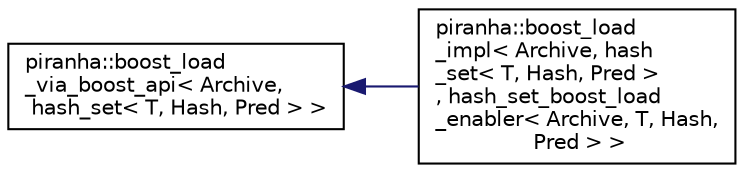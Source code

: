 digraph "Graphical Class Hierarchy"
{
  edge [fontname="Helvetica",fontsize="10",labelfontname="Helvetica",labelfontsize="10"];
  node [fontname="Helvetica",fontsize="10",shape=record];
  rankdir="LR";
  Node0 [label="piranha::boost_load\l_via_boost_api\< Archive,\l hash_set\< T, Hash, Pred \> \>",height=0.2,width=0.4,color="black", fillcolor="white", style="filled",URL="$structpiranha_1_1boost__load__via__boost__api.html"];
  Node0 -> Node1 [dir="back",color="midnightblue",fontsize="10",style="solid",fontname="Helvetica"];
  Node1 [label="piranha::boost_load\l_impl\< Archive, hash\l_set\< T, Hash, Pred \>\l, hash_set_boost_load\l_enabler\< Archive, T, Hash,\l Pred \> \>",height=0.2,width=0.4,color="black", fillcolor="white", style="filled",URL="$structpiranha_1_1boost__load__impl_3_01_archive_00_01hash__set_3_01_t_00_01_hash_00_01_pred_01_45a84362f873dc3ca0673fa361927075a.html",tooltip="Specialisation of piranha::boost_load() for piranha::hash_set. "];
}
